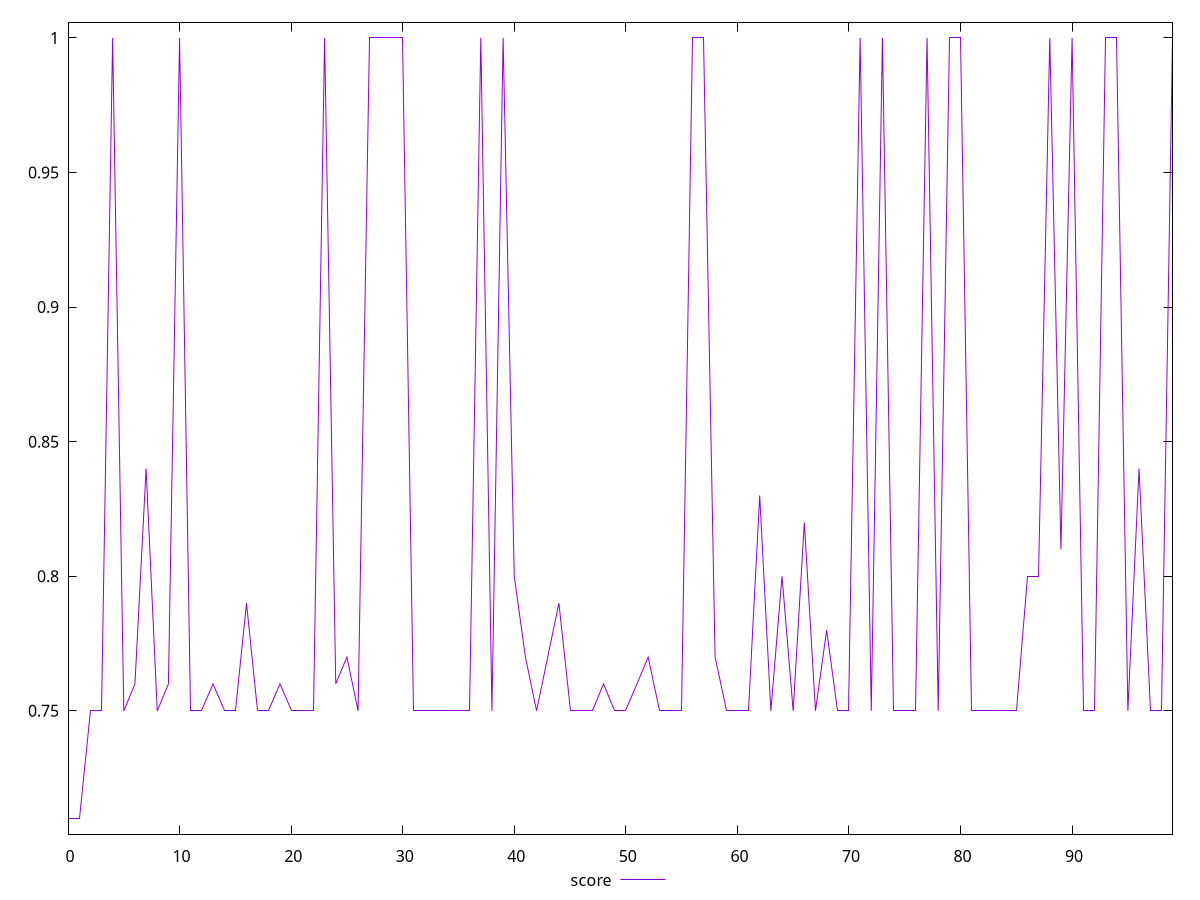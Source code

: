reset

$score <<EOF
0 0.71
1 0.71
2 0.75
3 0.75
4 1
5 0.75
6 0.76
7 0.84
8 0.75
9 0.76
10 1
11 0.75
12 0.75
13 0.76
14 0.75
15 0.75
16 0.79
17 0.75
18 0.75
19 0.76
20 0.75
21 0.75
22 0.75
23 1
24 0.76
25 0.77
26 0.75
27 1
28 1
29 1
30 1
31 0.75
32 0.75
33 0.75
34 0.75
35 0.75
36 0.75
37 1
38 0.75
39 1
40 0.8
41 0.77
42 0.75
43 0.77
44 0.79
45 0.75
46 0.75
47 0.75
48 0.76
49 0.75
50 0.75
51 0.76
52 0.77
53 0.75
54 0.75
55 0.75
56 1
57 1
58 0.77
59 0.75
60 0.75
61 0.75
62 0.83
63 0.75
64 0.8
65 0.75
66 0.82
67 0.75
68 0.78
69 0.75
70 0.75
71 1
72 0.75
73 1
74 0.75
75 0.75
76 0.75
77 1
78 0.75
79 1
80 1
81 0.75
82 0.75
83 0.75
84 0.75
85 0.75
86 0.8
87 0.8
88 1
89 0.81
90 1
91 0.75
92 0.75
93 1
94 1
95 0.75
96 0.84
97 0.75
98 0.75
99 1
EOF

set key outside below
set xrange [0:99]
set yrange [0.7041999999999999:1.0058]
set trange [0.7041999999999999:1.0058]
set terminal svg size 640, 500 enhanced background rgb 'white'
set output "report_00019_2021-02-10T18-14-37.922Z//uses-rel-preconnect/samples/pages+cached/score/values.svg"

plot $score title "score" with line

reset
